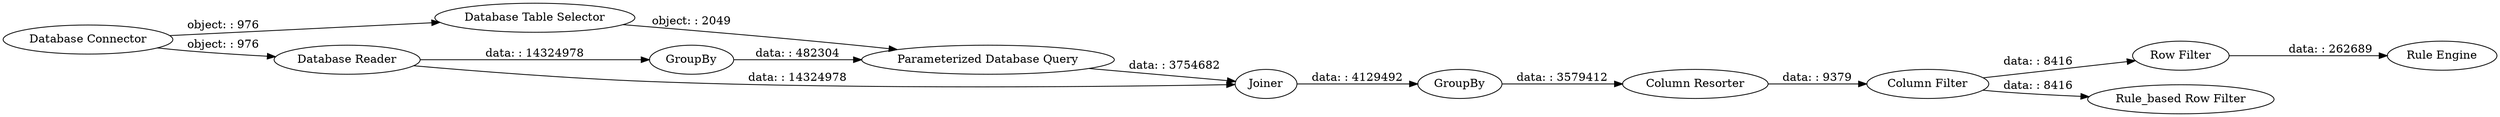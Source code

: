 digraph {
	"-8819321067586034675_10" [label="Row Filter"]
	"-8819321067586034675_5" [label=GroupBy]
	"-8819321067586034675_1" [label="Database Connector"]
	"-8819321067586034675_6" [label=Joiner]
	"-8819321067586034675_3" [label="Database Table Selector"]
	"-8819321067586034675_7" [label=GroupBy]
	"-8819321067586034675_11" [label="Rule_based Row Filter"]
	"-8819321067586034675_12" [label="Rule Engine"]
	"-8819321067586034675_8" [label="Column Resorter"]
	"-8819321067586034675_4" [label="Parameterized Database Query"]
	"-8819321067586034675_9" [label="Column Filter"]
	"-8819321067586034675_2" [label="Database Reader"]
	"-8819321067586034675_4" -> "-8819321067586034675_6" [label="data: : 3754682"]
	"-8819321067586034675_5" -> "-8819321067586034675_4" [label="data: : 482304"]
	"-8819321067586034675_7" -> "-8819321067586034675_8" [label="data: : 3579412"]
	"-8819321067586034675_1" -> "-8819321067586034675_2" [label="object: : 976"]
	"-8819321067586034675_8" -> "-8819321067586034675_9" [label="data: : 9379"]
	"-8819321067586034675_1" -> "-8819321067586034675_3" [label="object: : 976"]
	"-8819321067586034675_6" -> "-8819321067586034675_7" [label="data: : 4129492"]
	"-8819321067586034675_9" -> "-8819321067586034675_10" [label="data: : 8416"]
	"-8819321067586034675_9" -> "-8819321067586034675_11" [label="data: : 8416"]
	"-8819321067586034675_2" -> "-8819321067586034675_5" [label="data: : 14324978"]
	"-8819321067586034675_10" -> "-8819321067586034675_12" [label="data: : 262689"]
	"-8819321067586034675_2" -> "-8819321067586034675_6" [label="data: : 14324978"]
	"-8819321067586034675_3" -> "-8819321067586034675_4" [label="object: : 2049"]
	rankdir=LR
}
